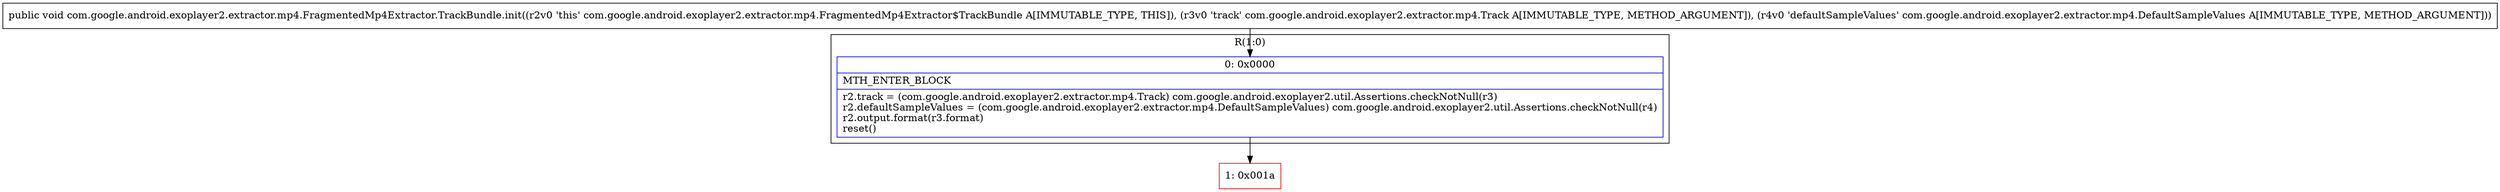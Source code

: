 digraph "CFG forcom.google.android.exoplayer2.extractor.mp4.FragmentedMp4Extractor.TrackBundle.init(Lcom\/google\/android\/exoplayer2\/extractor\/mp4\/Track;Lcom\/google\/android\/exoplayer2\/extractor\/mp4\/DefaultSampleValues;)V" {
subgraph cluster_Region_1200613756 {
label = "R(1:0)";
node [shape=record,color=blue];
Node_0 [shape=record,label="{0\:\ 0x0000|MTH_ENTER_BLOCK\l|r2.track = (com.google.android.exoplayer2.extractor.mp4.Track) com.google.android.exoplayer2.util.Assertions.checkNotNull(r3)\lr2.defaultSampleValues = (com.google.android.exoplayer2.extractor.mp4.DefaultSampleValues) com.google.android.exoplayer2.util.Assertions.checkNotNull(r4)\lr2.output.format(r3.format)\lreset()\l}"];
}
Node_1 [shape=record,color=red,label="{1\:\ 0x001a}"];
MethodNode[shape=record,label="{public void com.google.android.exoplayer2.extractor.mp4.FragmentedMp4Extractor.TrackBundle.init((r2v0 'this' com.google.android.exoplayer2.extractor.mp4.FragmentedMp4Extractor$TrackBundle A[IMMUTABLE_TYPE, THIS]), (r3v0 'track' com.google.android.exoplayer2.extractor.mp4.Track A[IMMUTABLE_TYPE, METHOD_ARGUMENT]), (r4v0 'defaultSampleValues' com.google.android.exoplayer2.extractor.mp4.DefaultSampleValues A[IMMUTABLE_TYPE, METHOD_ARGUMENT])) }"];
MethodNode -> Node_0;
Node_0 -> Node_1;
}

